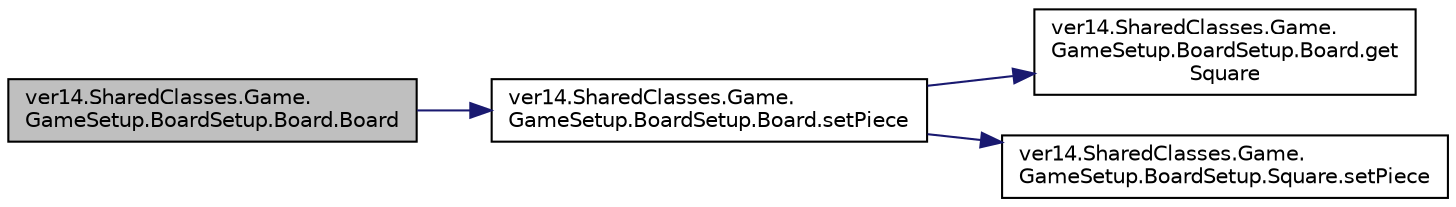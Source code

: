 digraph "ver14.SharedClasses.Game.GameSetup.BoardSetup.Board.Board"
{
 // LATEX_PDF_SIZE
  edge [fontname="Helvetica",fontsize="10",labelfontname="Helvetica",labelfontsize="10"];
  node [fontname="Helvetica",fontsize="10",shape=record];
  rankdir="LR";
  Node1 [label="ver14.SharedClasses.Game.\lGameSetup.BoardSetup.Board.Board",height=0.2,width=0.4,color="black", fillcolor="grey75", style="filled", fontcolor="black",tooltip=" "];
  Node1 -> Node2 [color="midnightblue",fontsize="10",style="solid",fontname="Helvetica"];
  Node2 [label="ver14.SharedClasses.Game.\lGameSetup.BoardSetup.Board.setPiece",height=0.2,width=0.4,color="black", fillcolor="white", style="filled",URL="$classver14_1_1_shared_classes_1_1_game_1_1_game_setup_1_1_board_setup_1_1_board.html#af2e08b2b654ac3d99f2b4b7e149cc280",tooltip=" "];
  Node2 -> Node3 [color="midnightblue",fontsize="10",style="solid",fontname="Helvetica"];
  Node3 [label="ver14.SharedClasses.Game.\lGameSetup.BoardSetup.Board.get\lSquare",height=0.2,width=0.4,color="black", fillcolor="white", style="filled",URL="$classver14_1_1_shared_classes_1_1_game_1_1_game_setup_1_1_board_setup_1_1_board.html#aaa6507254aebb1c9fffde0396a3bbbce",tooltip=" "];
  Node2 -> Node4 [color="midnightblue",fontsize="10",style="solid",fontname="Helvetica"];
  Node4 [label="ver14.SharedClasses.Game.\lGameSetup.BoardSetup.Square.setPiece",height=0.2,width=0.4,color="black", fillcolor="white", style="filled",URL="$classver14_1_1_shared_classes_1_1_game_1_1_game_setup_1_1_board_setup_1_1_square.html#a2b1535146217f9cfd24f569d2434fa4a",tooltip=" "];
}
